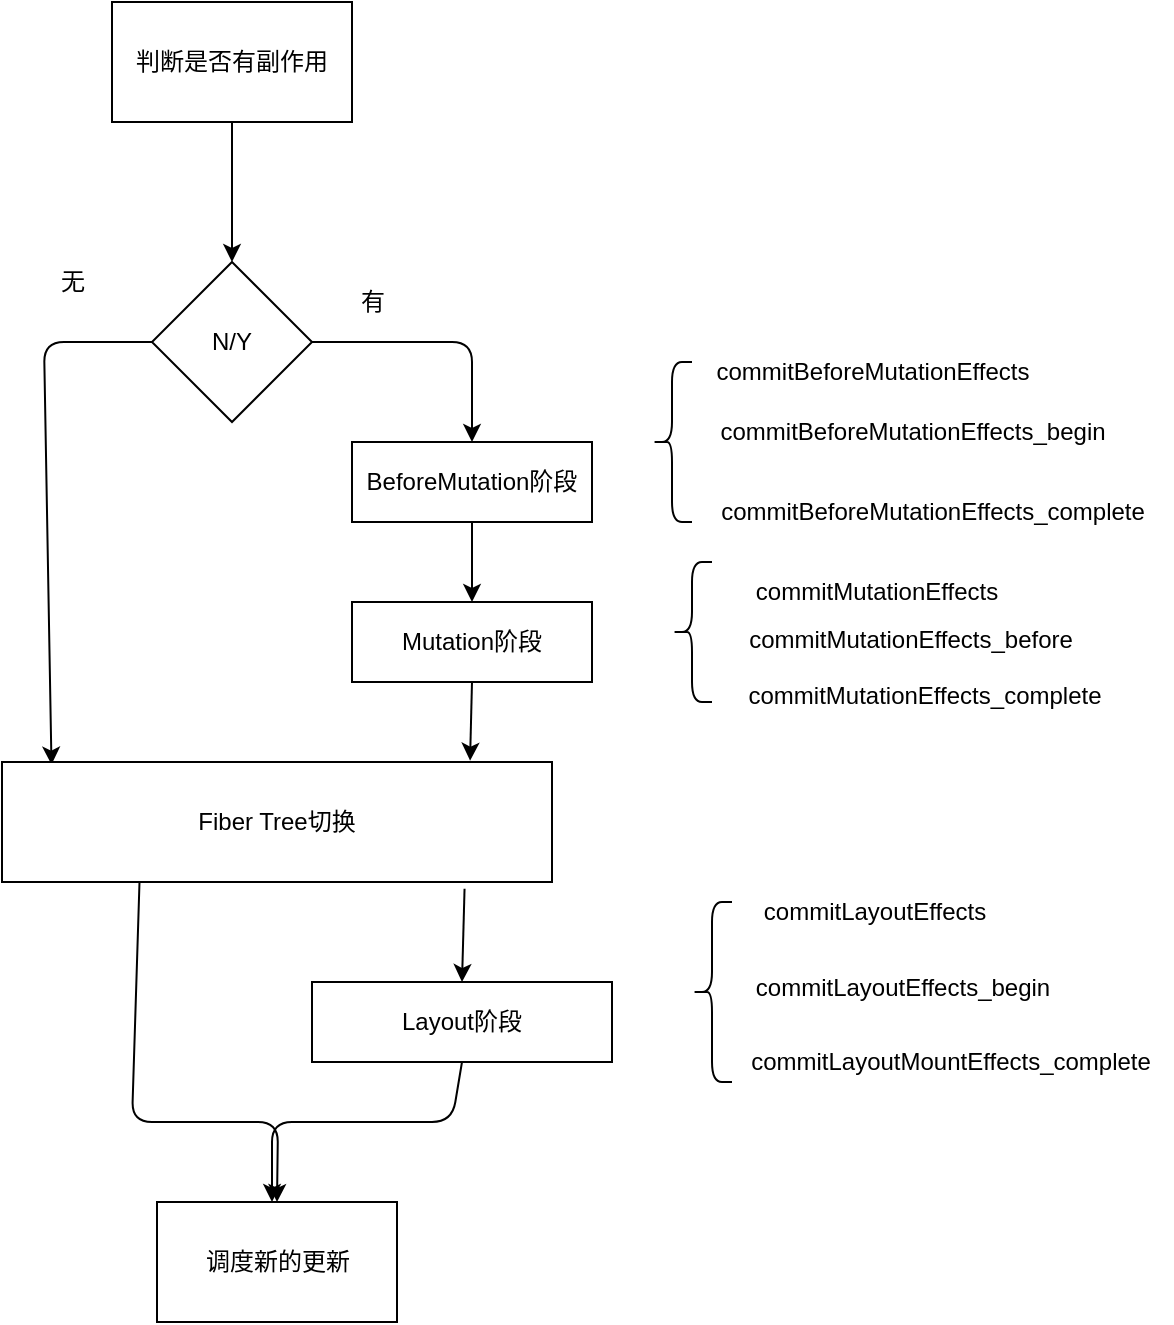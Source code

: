 <mxfile>
    <diagram id="1hZzVV-kqhlYq2ok0L25" name="Page-1">
        <mxGraphModel dx="553" dy="503" grid="1" gridSize="10" guides="1" tooltips="1" connect="1" arrows="1" fold="1" page="1" pageScale="1" pageWidth="850" pageHeight="1100" math="0" shadow="0">
            <root>
                <mxCell id="0"/>
                <mxCell id="1" parent="0"/>
                <mxCell id="4" value="" style="edgeStyle=none;html=1;" edge="1" parent="1" source="2" target="3">
                    <mxGeometry relative="1" as="geometry"/>
                </mxCell>
                <mxCell id="2" value="判断是否有副作用" style="whiteSpace=wrap;html=1;" vertex="1" parent="1">
                    <mxGeometry x="220" y="60" width="120" height="60" as="geometry"/>
                </mxCell>
                <mxCell id="6" style="edgeStyle=none;html=1;exitX=0;exitY=0.5;exitDx=0;exitDy=0;entryX=0.09;entryY=0.022;entryDx=0;entryDy=0;entryPerimeter=0;" edge="1" parent="1" source="3" target="5">
                    <mxGeometry relative="1" as="geometry">
                        <Array as="points">
                            <mxPoint x="186" y="230"/>
                        </Array>
                    </mxGeometry>
                </mxCell>
                <mxCell id="10" style="edgeStyle=none;html=1;exitX=1;exitY=0.5;exitDx=0;exitDy=0;entryX=0.5;entryY=0;entryDx=0;entryDy=0;" edge="1" parent="1" source="3" target="8">
                    <mxGeometry relative="1" as="geometry">
                        <Array as="points">
                            <mxPoint x="400" y="230"/>
                        </Array>
                    </mxGeometry>
                </mxCell>
                <mxCell id="3" value="N/Y" style="rhombus;whiteSpace=wrap;html=1;" vertex="1" parent="1">
                    <mxGeometry x="240" y="190" width="80" height="80" as="geometry"/>
                </mxCell>
                <mxCell id="15" style="edgeStyle=none;html=1;exitX=0.841;exitY=1.056;exitDx=0;exitDy=0;entryX=0.5;entryY=0;entryDx=0;entryDy=0;exitPerimeter=0;" edge="1" parent="1" source="5" target="14">
                    <mxGeometry relative="1" as="geometry"/>
                </mxCell>
                <mxCell id="17" style="edgeStyle=none;html=1;exitX=0.25;exitY=1;exitDx=0;exitDy=0;entryX=0.5;entryY=0;entryDx=0;entryDy=0;" edge="1" parent="1" source="5" target="16">
                    <mxGeometry relative="1" as="geometry">
                        <Array as="points">
                            <mxPoint x="230" y="620"/>
                            <mxPoint x="303" y="620"/>
                        </Array>
                    </mxGeometry>
                </mxCell>
                <mxCell id="5" value="Fiber Tree切换" style="whiteSpace=wrap;html=1;" vertex="1" parent="1">
                    <mxGeometry x="165" y="440" width="275" height="60" as="geometry"/>
                </mxCell>
                <mxCell id="7" value="无" style="text;html=1;align=center;verticalAlign=middle;resizable=0;points=[];autosize=1;strokeColor=none;fillColor=none;" vertex="1" parent="1">
                    <mxGeometry x="180" y="185" width="40" height="30" as="geometry"/>
                </mxCell>
                <mxCell id="12" style="edgeStyle=none;html=1;exitX=0.5;exitY=1;exitDx=0;exitDy=0;" edge="1" parent="1" source="8" target="9">
                    <mxGeometry relative="1" as="geometry"/>
                </mxCell>
                <mxCell id="8" value="BeforeMutation阶段" style="whiteSpace=wrap;html=1;" vertex="1" parent="1">
                    <mxGeometry x="340" y="280" width="120" height="40" as="geometry"/>
                </mxCell>
                <mxCell id="13" style="edgeStyle=none;html=1;exitX=0.5;exitY=1;exitDx=0;exitDy=0;entryX=0.851;entryY=-0.011;entryDx=0;entryDy=0;entryPerimeter=0;" edge="1" parent="1" source="9" target="5">
                    <mxGeometry relative="1" as="geometry">
                        <mxPoint x="400" y="430" as="targetPoint"/>
                    </mxGeometry>
                </mxCell>
                <mxCell id="9" value="Mutation阶段" style="whiteSpace=wrap;html=1;" vertex="1" parent="1">
                    <mxGeometry x="340" y="360" width="120" height="40" as="geometry"/>
                </mxCell>
                <mxCell id="11" value="有" style="text;html=1;align=center;verticalAlign=middle;resizable=0;points=[];autosize=1;strokeColor=none;fillColor=none;" vertex="1" parent="1">
                    <mxGeometry x="330" y="195" width="40" height="30" as="geometry"/>
                </mxCell>
                <mxCell id="18" style="edgeStyle=none;html=1;exitX=0.5;exitY=1;exitDx=0;exitDy=0;" edge="1" parent="1" source="14">
                    <mxGeometry relative="1" as="geometry">
                        <mxPoint x="300" y="660" as="targetPoint"/>
                        <Array as="points">
                            <mxPoint x="390" y="620"/>
                            <mxPoint x="300" y="620"/>
                        </Array>
                    </mxGeometry>
                </mxCell>
                <mxCell id="14" value="Layout阶段" style="whiteSpace=wrap;html=1;" vertex="1" parent="1">
                    <mxGeometry x="320" y="550" width="150" height="40" as="geometry"/>
                </mxCell>
                <mxCell id="16" value="调度新的更新" style="whiteSpace=wrap;html=1;" vertex="1" parent="1">
                    <mxGeometry x="242.5" y="660" width="120" height="60" as="geometry"/>
                </mxCell>
                <mxCell id="19" value="commitBeforeMutationEffects" style="text;html=1;align=center;verticalAlign=middle;resizable=0;points=[];autosize=1;strokeColor=none;fillColor=none;" vertex="1" parent="1">
                    <mxGeometry x="510" y="230" width="180" height="30" as="geometry"/>
                </mxCell>
                <mxCell id="20" value="commitBeforeMutationEffects_begin" style="text;html=1;align=center;verticalAlign=middle;resizable=0;points=[];autosize=1;strokeColor=none;fillColor=none;" vertex="1" parent="1">
                    <mxGeometry x="510" y="260" width="220" height="30" as="geometry"/>
                </mxCell>
                <mxCell id="21" value="commitBeforeMutationEffects_complete" style="text;html=1;align=center;verticalAlign=middle;resizable=0;points=[];autosize=1;strokeColor=none;fillColor=none;" vertex="1" parent="1">
                    <mxGeometry x="510" y="300" width="240" height="30" as="geometry"/>
                </mxCell>
                <mxCell id="22" value="" style="shape=curlyBracket;whiteSpace=wrap;html=1;rounded=1;labelPosition=left;verticalLabelPosition=middle;align=right;verticalAlign=middle;" vertex="1" parent="1">
                    <mxGeometry x="490" y="240" width="20" height="80" as="geometry"/>
                </mxCell>
                <mxCell id="23" value="" style="shape=curlyBracket;whiteSpace=wrap;html=1;rounded=1;labelPosition=left;verticalLabelPosition=middle;align=right;verticalAlign=middle;" vertex="1" parent="1">
                    <mxGeometry x="500" y="340" width="20" height="70" as="geometry"/>
                </mxCell>
                <mxCell id="24" value="commitMutationEffects" style="text;html=1;align=center;verticalAlign=middle;resizable=0;points=[];autosize=1;strokeColor=none;fillColor=none;" vertex="1" parent="1">
                    <mxGeometry x="532" y="340" width="140" height="30" as="geometry"/>
                </mxCell>
                <mxCell id="25" value="commitMutationEffects_before" style="text;html=1;align=center;verticalAlign=middle;resizable=0;points=[];autosize=1;strokeColor=none;fillColor=none;" vertex="1" parent="1">
                    <mxGeometry x="524" y="364" width="190" height="30" as="geometry"/>
                </mxCell>
                <mxCell id="26" value="commitMutationEffects_complete" style="text;html=1;align=center;verticalAlign=middle;resizable=0;points=[];autosize=1;strokeColor=none;fillColor=none;" vertex="1" parent="1">
                    <mxGeometry x="526" y="392" width="200" height="30" as="geometry"/>
                </mxCell>
                <mxCell id="27" value="" style="shape=curlyBracket;whiteSpace=wrap;html=1;rounded=1;labelPosition=left;verticalLabelPosition=middle;align=right;verticalAlign=middle;" vertex="1" parent="1">
                    <mxGeometry x="510" y="510" width="20" height="90" as="geometry"/>
                </mxCell>
                <mxCell id="28" value="commitLayoutEffects" style="text;html=1;align=center;verticalAlign=middle;resizable=0;points=[];autosize=1;strokeColor=none;fillColor=none;" vertex="1" parent="1">
                    <mxGeometry x="536" y="500" width="130" height="30" as="geometry"/>
                </mxCell>
                <mxCell id="29" value="commitLayoutEffects_begin" style="text;html=1;align=center;verticalAlign=middle;resizable=0;points=[];autosize=1;strokeColor=none;fillColor=none;" vertex="1" parent="1">
                    <mxGeometry x="530" y="538" width="170" height="30" as="geometry"/>
                </mxCell>
                <mxCell id="30" value="commitLayoutMountEffects_complete" style="text;html=1;align=center;verticalAlign=middle;resizable=0;points=[];autosize=1;strokeColor=none;fillColor=none;" vertex="1" parent="1">
                    <mxGeometry x="529" y="575" width="220" height="30" as="geometry"/>
                </mxCell>
            </root>
        </mxGraphModel>
    </diagram>
</mxfile>
